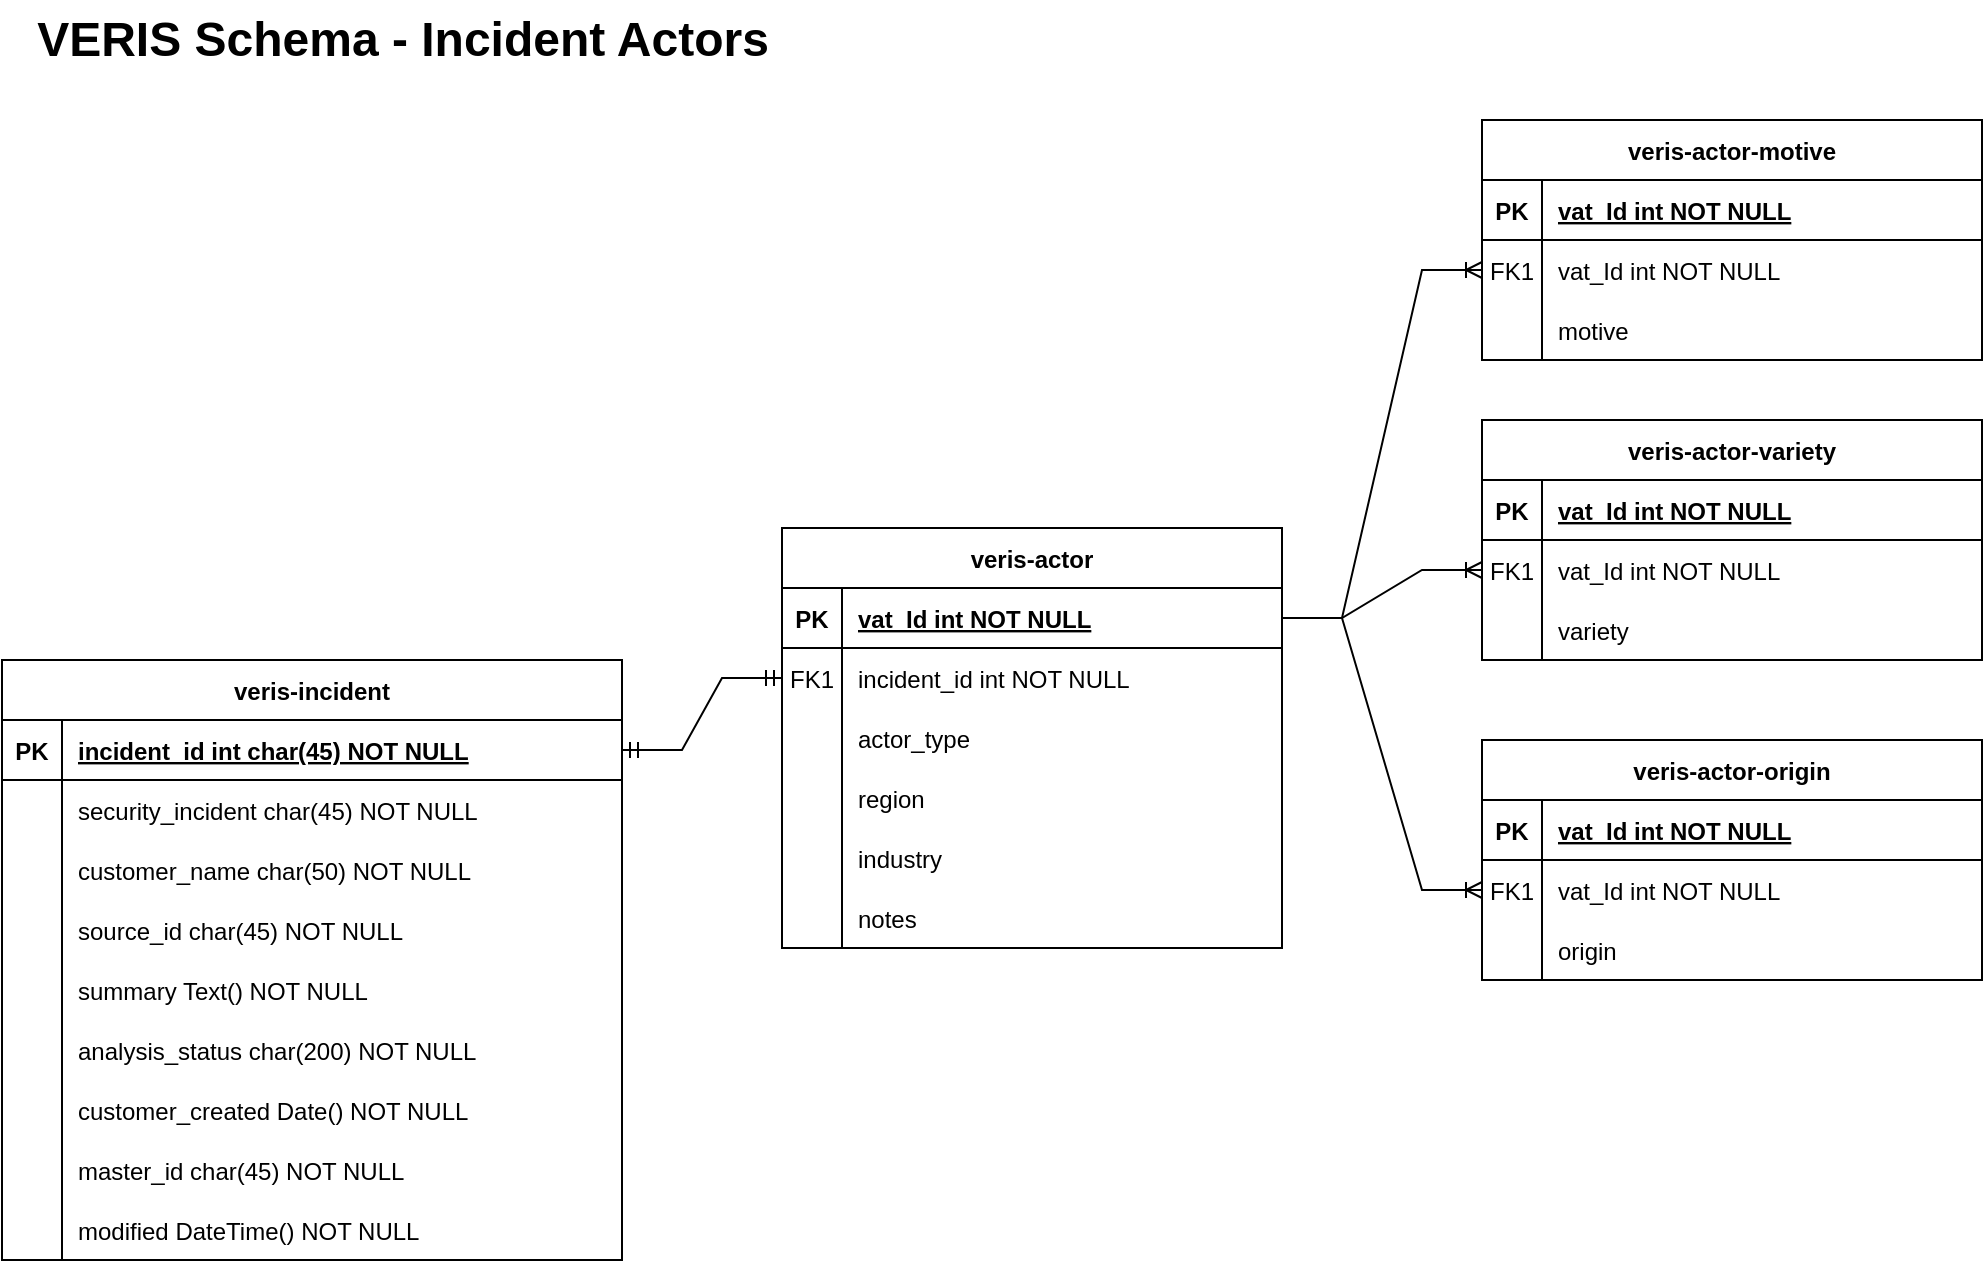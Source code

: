 <mxfile version="21.2.9" type="device">
  <diagram id="R2lEEEUBdFMjLlhIrx00" name="Page-1">
    <mxGraphModel dx="4313" dy="1024" grid="1" gridSize="10" guides="1" tooltips="1" connect="1" arrows="1" fold="1" page="1" pageScale="1" pageWidth="1169" pageHeight="827" math="0" shadow="0" extFonts="Permanent Marker^https://fonts.googleapis.com/css?family=Permanent+Marker">
      <root>
        <mxCell id="0" />
        <mxCell id="1" parent="0" />
        <mxCell id="67E1cfgHXmhB4GO8aQNl-19" value="veris-incident" style="shape=table;startSize=30;container=1;collapsible=1;childLayout=tableLayout;fixedRows=1;rowLines=0;fontStyle=1;align=center;resizeLast=1;" vertex="1" parent="1">
          <mxGeometry x="-2300" y="360" width="310" height="300" as="geometry" />
        </mxCell>
        <mxCell id="67E1cfgHXmhB4GO8aQNl-20" value="" style="shape=partialRectangle;collapsible=0;dropTarget=0;pointerEvents=0;fillColor=none;points=[[0,0.5],[1,0.5]];portConstraint=eastwest;top=0;left=0;right=0;bottom=1;" vertex="1" parent="67E1cfgHXmhB4GO8aQNl-19">
          <mxGeometry y="30" width="310" height="30" as="geometry" />
        </mxCell>
        <mxCell id="67E1cfgHXmhB4GO8aQNl-21" value="PK" style="shape=partialRectangle;overflow=hidden;connectable=0;fillColor=none;top=0;left=0;bottom=0;right=0;fontStyle=1;" vertex="1" parent="67E1cfgHXmhB4GO8aQNl-20">
          <mxGeometry width="30" height="30" as="geometry">
            <mxRectangle width="30" height="30" as="alternateBounds" />
          </mxGeometry>
        </mxCell>
        <mxCell id="67E1cfgHXmhB4GO8aQNl-22" value="incident_id int char(45) NOT NULL " style="shape=partialRectangle;overflow=hidden;connectable=0;fillColor=none;top=0;left=0;bottom=0;right=0;align=left;spacingLeft=6;fontStyle=5;" vertex="1" parent="67E1cfgHXmhB4GO8aQNl-20">
          <mxGeometry x="30" width="280" height="30" as="geometry">
            <mxRectangle width="280" height="30" as="alternateBounds" />
          </mxGeometry>
        </mxCell>
        <mxCell id="67E1cfgHXmhB4GO8aQNl-23" value="" style="shape=partialRectangle;collapsible=0;dropTarget=0;pointerEvents=0;fillColor=none;points=[[0,0.5],[1,0.5]];portConstraint=eastwest;top=0;left=0;right=0;bottom=0;" vertex="1" parent="67E1cfgHXmhB4GO8aQNl-19">
          <mxGeometry y="60" width="310" height="30" as="geometry" />
        </mxCell>
        <mxCell id="67E1cfgHXmhB4GO8aQNl-24" value="" style="shape=partialRectangle;overflow=hidden;connectable=0;fillColor=none;top=0;left=0;bottom=0;right=0;" vertex="1" parent="67E1cfgHXmhB4GO8aQNl-23">
          <mxGeometry width="30" height="30" as="geometry">
            <mxRectangle width="30" height="30" as="alternateBounds" />
          </mxGeometry>
        </mxCell>
        <mxCell id="67E1cfgHXmhB4GO8aQNl-25" value="security_incident char(45) NOT NULL" style="shape=partialRectangle;overflow=hidden;connectable=0;fillColor=none;top=0;left=0;bottom=0;right=0;align=left;spacingLeft=6;" vertex="1" parent="67E1cfgHXmhB4GO8aQNl-23">
          <mxGeometry x="30" width="280" height="30" as="geometry">
            <mxRectangle width="280" height="30" as="alternateBounds" />
          </mxGeometry>
        </mxCell>
        <mxCell id="67E1cfgHXmhB4GO8aQNl-26" value="" style="shape=partialRectangle;collapsible=0;dropTarget=0;pointerEvents=0;fillColor=none;points=[[0,0.5],[1,0.5]];portConstraint=eastwest;top=0;left=0;right=0;bottom=0;" vertex="1" parent="67E1cfgHXmhB4GO8aQNl-19">
          <mxGeometry y="90" width="310" height="30" as="geometry" />
        </mxCell>
        <mxCell id="67E1cfgHXmhB4GO8aQNl-27" value="" style="shape=partialRectangle;overflow=hidden;connectable=0;fillColor=none;top=0;left=0;bottom=0;right=0;" vertex="1" parent="67E1cfgHXmhB4GO8aQNl-26">
          <mxGeometry width="30" height="30" as="geometry">
            <mxRectangle width="30" height="30" as="alternateBounds" />
          </mxGeometry>
        </mxCell>
        <mxCell id="67E1cfgHXmhB4GO8aQNl-28" value="customer_name char(50) NOT NULL" style="shape=partialRectangle;overflow=hidden;connectable=0;fillColor=none;top=0;left=0;bottom=0;right=0;align=left;spacingLeft=6;" vertex="1" parent="67E1cfgHXmhB4GO8aQNl-26">
          <mxGeometry x="30" width="280" height="30" as="geometry">
            <mxRectangle width="280" height="30" as="alternateBounds" />
          </mxGeometry>
        </mxCell>
        <mxCell id="67E1cfgHXmhB4GO8aQNl-29" value="" style="shape=partialRectangle;collapsible=0;dropTarget=0;pointerEvents=0;fillColor=none;points=[[0,0.5],[1,0.5]];portConstraint=eastwest;top=0;left=0;right=0;bottom=0;" vertex="1" parent="67E1cfgHXmhB4GO8aQNl-19">
          <mxGeometry y="120" width="310" height="30" as="geometry" />
        </mxCell>
        <mxCell id="67E1cfgHXmhB4GO8aQNl-30" value="" style="shape=partialRectangle;overflow=hidden;connectable=0;fillColor=none;top=0;left=0;bottom=0;right=0;" vertex="1" parent="67E1cfgHXmhB4GO8aQNl-29">
          <mxGeometry width="30" height="30" as="geometry">
            <mxRectangle width="30" height="30" as="alternateBounds" />
          </mxGeometry>
        </mxCell>
        <mxCell id="67E1cfgHXmhB4GO8aQNl-31" value="source_id char(45) NOT NULL" style="shape=partialRectangle;overflow=hidden;connectable=0;fillColor=none;top=0;left=0;bottom=0;right=0;align=left;spacingLeft=6;" vertex="1" parent="67E1cfgHXmhB4GO8aQNl-29">
          <mxGeometry x="30" width="280" height="30" as="geometry">
            <mxRectangle width="280" height="30" as="alternateBounds" />
          </mxGeometry>
        </mxCell>
        <mxCell id="67E1cfgHXmhB4GO8aQNl-32" value="" style="shape=partialRectangle;collapsible=0;dropTarget=0;pointerEvents=0;fillColor=none;points=[[0,0.5],[1,0.5]];portConstraint=eastwest;top=0;left=0;right=0;bottom=0;" vertex="1" parent="67E1cfgHXmhB4GO8aQNl-19">
          <mxGeometry y="150" width="310" height="30" as="geometry" />
        </mxCell>
        <mxCell id="67E1cfgHXmhB4GO8aQNl-33" value="" style="shape=partialRectangle;overflow=hidden;connectable=0;fillColor=none;top=0;left=0;bottom=0;right=0;" vertex="1" parent="67E1cfgHXmhB4GO8aQNl-32">
          <mxGeometry width="30" height="30" as="geometry">
            <mxRectangle width="30" height="30" as="alternateBounds" />
          </mxGeometry>
        </mxCell>
        <mxCell id="67E1cfgHXmhB4GO8aQNl-34" value="summary Text() NOT NULL" style="shape=partialRectangle;overflow=hidden;connectable=0;fillColor=none;top=0;left=0;bottom=0;right=0;align=left;spacingLeft=6;" vertex="1" parent="67E1cfgHXmhB4GO8aQNl-32">
          <mxGeometry x="30" width="280" height="30" as="geometry">
            <mxRectangle width="280" height="30" as="alternateBounds" />
          </mxGeometry>
        </mxCell>
        <mxCell id="67E1cfgHXmhB4GO8aQNl-35" value="" style="shape=partialRectangle;collapsible=0;dropTarget=0;pointerEvents=0;fillColor=none;points=[[0,0.5],[1,0.5]];portConstraint=eastwest;top=0;left=0;right=0;bottom=0;" vertex="1" parent="67E1cfgHXmhB4GO8aQNl-19">
          <mxGeometry y="180" width="310" height="30" as="geometry" />
        </mxCell>
        <mxCell id="67E1cfgHXmhB4GO8aQNl-36" value="" style="shape=partialRectangle;overflow=hidden;connectable=0;fillColor=none;top=0;left=0;bottom=0;right=0;" vertex="1" parent="67E1cfgHXmhB4GO8aQNl-35">
          <mxGeometry width="30" height="30" as="geometry">
            <mxRectangle width="30" height="30" as="alternateBounds" />
          </mxGeometry>
        </mxCell>
        <mxCell id="67E1cfgHXmhB4GO8aQNl-37" value="analysis_status char(200) NOT NULL" style="shape=partialRectangle;overflow=hidden;connectable=0;fillColor=none;top=0;left=0;bottom=0;right=0;align=left;spacingLeft=6;" vertex="1" parent="67E1cfgHXmhB4GO8aQNl-35">
          <mxGeometry x="30" width="280" height="30" as="geometry">
            <mxRectangle width="280" height="30" as="alternateBounds" />
          </mxGeometry>
        </mxCell>
        <mxCell id="67E1cfgHXmhB4GO8aQNl-38" value="" style="shape=partialRectangle;collapsible=0;dropTarget=0;pointerEvents=0;fillColor=none;points=[[0,0.5],[1,0.5]];portConstraint=eastwest;top=0;left=0;right=0;bottom=0;" vertex="1" parent="67E1cfgHXmhB4GO8aQNl-19">
          <mxGeometry y="210" width="310" height="30" as="geometry" />
        </mxCell>
        <mxCell id="67E1cfgHXmhB4GO8aQNl-39" value="" style="shape=partialRectangle;overflow=hidden;connectable=0;fillColor=none;top=0;left=0;bottom=0;right=0;" vertex="1" parent="67E1cfgHXmhB4GO8aQNl-38">
          <mxGeometry width="30" height="30" as="geometry">
            <mxRectangle width="30" height="30" as="alternateBounds" />
          </mxGeometry>
        </mxCell>
        <mxCell id="67E1cfgHXmhB4GO8aQNl-40" value="customer_created Date() NOT NULL" style="shape=partialRectangle;overflow=hidden;connectable=0;fillColor=none;top=0;left=0;bottom=0;right=0;align=left;spacingLeft=6;" vertex="1" parent="67E1cfgHXmhB4GO8aQNl-38">
          <mxGeometry x="30" width="280" height="30" as="geometry">
            <mxRectangle width="280" height="30" as="alternateBounds" />
          </mxGeometry>
        </mxCell>
        <mxCell id="67E1cfgHXmhB4GO8aQNl-41" value="" style="shape=partialRectangle;collapsible=0;dropTarget=0;pointerEvents=0;fillColor=none;points=[[0,0.5],[1,0.5]];portConstraint=eastwest;top=0;left=0;right=0;bottom=0;" vertex="1" parent="67E1cfgHXmhB4GO8aQNl-19">
          <mxGeometry y="240" width="310" height="30" as="geometry" />
        </mxCell>
        <mxCell id="67E1cfgHXmhB4GO8aQNl-42" value="" style="shape=partialRectangle;overflow=hidden;connectable=0;fillColor=none;top=0;left=0;bottom=0;right=0;" vertex="1" parent="67E1cfgHXmhB4GO8aQNl-41">
          <mxGeometry width="30" height="30" as="geometry">
            <mxRectangle width="30" height="30" as="alternateBounds" />
          </mxGeometry>
        </mxCell>
        <mxCell id="67E1cfgHXmhB4GO8aQNl-43" value="master_id char(45) NOT NULL" style="shape=partialRectangle;overflow=hidden;connectable=0;fillColor=none;top=0;left=0;bottom=0;right=0;align=left;spacingLeft=6;" vertex="1" parent="67E1cfgHXmhB4GO8aQNl-41">
          <mxGeometry x="30" width="280" height="30" as="geometry">
            <mxRectangle width="280" height="30" as="alternateBounds" />
          </mxGeometry>
        </mxCell>
        <mxCell id="67E1cfgHXmhB4GO8aQNl-44" value="" style="shape=partialRectangle;collapsible=0;dropTarget=0;pointerEvents=0;fillColor=none;points=[[0,0.5],[1,0.5]];portConstraint=eastwest;top=0;left=0;right=0;bottom=0;" vertex="1" parent="67E1cfgHXmhB4GO8aQNl-19">
          <mxGeometry y="270" width="310" height="30" as="geometry" />
        </mxCell>
        <mxCell id="67E1cfgHXmhB4GO8aQNl-45" value="" style="shape=partialRectangle;overflow=hidden;connectable=0;fillColor=none;top=0;left=0;bottom=0;right=0;" vertex="1" parent="67E1cfgHXmhB4GO8aQNl-44">
          <mxGeometry width="30" height="30" as="geometry">
            <mxRectangle width="30" height="30" as="alternateBounds" />
          </mxGeometry>
        </mxCell>
        <mxCell id="67E1cfgHXmhB4GO8aQNl-46" value="modified DateTime() NOT NULL" style="shape=partialRectangle;overflow=hidden;connectable=0;fillColor=none;top=0;left=0;bottom=0;right=0;align=left;spacingLeft=6;" vertex="1" parent="67E1cfgHXmhB4GO8aQNl-44">
          <mxGeometry x="30" width="280" height="30" as="geometry">
            <mxRectangle width="280" height="30" as="alternateBounds" />
          </mxGeometry>
        </mxCell>
        <mxCell id="67E1cfgHXmhB4GO8aQNl-100" value="veris-actor" style="shape=table;startSize=30;container=1;collapsible=1;childLayout=tableLayout;fixedRows=1;rowLines=0;fontStyle=1;align=center;resizeLast=1;" vertex="1" parent="1">
          <mxGeometry x="-1910" y="294" width="250" height="210" as="geometry" />
        </mxCell>
        <mxCell id="67E1cfgHXmhB4GO8aQNl-101" value="" style="shape=partialRectangle;collapsible=0;dropTarget=0;pointerEvents=0;fillColor=none;points=[[0,0.5],[1,0.5]];portConstraint=eastwest;top=0;left=0;right=0;bottom=1;" vertex="1" parent="67E1cfgHXmhB4GO8aQNl-100">
          <mxGeometry y="30" width="250" height="30" as="geometry" />
        </mxCell>
        <mxCell id="67E1cfgHXmhB4GO8aQNl-102" value="PK" style="shape=partialRectangle;overflow=hidden;connectable=0;fillColor=none;top=0;left=0;bottom=0;right=0;fontStyle=1;" vertex="1" parent="67E1cfgHXmhB4GO8aQNl-101">
          <mxGeometry width="30" height="30" as="geometry">
            <mxRectangle width="30" height="30" as="alternateBounds" />
          </mxGeometry>
        </mxCell>
        <mxCell id="67E1cfgHXmhB4GO8aQNl-103" value="vat_Id int NOT NULL " style="shape=partialRectangle;overflow=hidden;connectable=0;fillColor=none;top=0;left=0;bottom=0;right=0;align=left;spacingLeft=6;fontStyle=5;" vertex="1" parent="67E1cfgHXmhB4GO8aQNl-101">
          <mxGeometry x="30" width="220" height="30" as="geometry">
            <mxRectangle width="220" height="30" as="alternateBounds" />
          </mxGeometry>
        </mxCell>
        <mxCell id="67E1cfgHXmhB4GO8aQNl-104" value="" style="shape=partialRectangle;collapsible=0;dropTarget=0;pointerEvents=0;fillColor=none;points=[[0,0.5],[1,0.5]];portConstraint=eastwest;top=0;left=0;right=0;bottom=0;" vertex="1" parent="67E1cfgHXmhB4GO8aQNl-100">
          <mxGeometry y="60" width="250" height="30" as="geometry" />
        </mxCell>
        <mxCell id="67E1cfgHXmhB4GO8aQNl-105" value="FK1" style="shape=partialRectangle;overflow=hidden;connectable=0;fillColor=none;top=0;left=0;bottom=0;right=0;" vertex="1" parent="67E1cfgHXmhB4GO8aQNl-104">
          <mxGeometry width="30" height="30" as="geometry">
            <mxRectangle width="30" height="30" as="alternateBounds" />
          </mxGeometry>
        </mxCell>
        <mxCell id="67E1cfgHXmhB4GO8aQNl-106" value="incident_id int NOT NULL" style="shape=partialRectangle;overflow=hidden;connectable=0;fillColor=none;top=0;left=0;bottom=0;right=0;align=left;spacingLeft=6;" vertex="1" parent="67E1cfgHXmhB4GO8aQNl-104">
          <mxGeometry x="30" width="220" height="30" as="geometry">
            <mxRectangle width="220" height="30" as="alternateBounds" />
          </mxGeometry>
        </mxCell>
        <mxCell id="67E1cfgHXmhB4GO8aQNl-107" value="" style="shape=partialRectangle;collapsible=0;dropTarget=0;pointerEvents=0;fillColor=none;points=[[0,0.5],[1,0.5]];portConstraint=eastwest;top=0;left=0;right=0;bottom=0;" vertex="1" parent="67E1cfgHXmhB4GO8aQNl-100">
          <mxGeometry y="90" width="250" height="30" as="geometry" />
        </mxCell>
        <mxCell id="67E1cfgHXmhB4GO8aQNl-108" value="" style="shape=partialRectangle;overflow=hidden;connectable=0;fillColor=none;top=0;left=0;bottom=0;right=0;" vertex="1" parent="67E1cfgHXmhB4GO8aQNl-107">
          <mxGeometry width="30" height="30" as="geometry">
            <mxRectangle width="30" height="30" as="alternateBounds" />
          </mxGeometry>
        </mxCell>
        <mxCell id="67E1cfgHXmhB4GO8aQNl-109" value="actor_type" style="shape=partialRectangle;overflow=hidden;connectable=0;fillColor=none;top=0;left=0;bottom=0;right=0;align=left;spacingLeft=6;" vertex="1" parent="67E1cfgHXmhB4GO8aQNl-107">
          <mxGeometry x="30" width="220" height="30" as="geometry">
            <mxRectangle width="220" height="30" as="alternateBounds" />
          </mxGeometry>
        </mxCell>
        <mxCell id="67E1cfgHXmhB4GO8aQNl-388" value="" style="shape=partialRectangle;collapsible=0;dropTarget=0;pointerEvents=0;fillColor=none;points=[[0,0.5],[1,0.5]];portConstraint=eastwest;top=0;left=0;right=0;bottom=0;" vertex="1" parent="67E1cfgHXmhB4GO8aQNl-100">
          <mxGeometry y="120" width="250" height="30" as="geometry" />
        </mxCell>
        <mxCell id="67E1cfgHXmhB4GO8aQNl-389" value="" style="shape=partialRectangle;overflow=hidden;connectable=0;fillColor=none;top=0;left=0;bottom=0;right=0;" vertex="1" parent="67E1cfgHXmhB4GO8aQNl-388">
          <mxGeometry width="30" height="30" as="geometry">
            <mxRectangle width="30" height="30" as="alternateBounds" />
          </mxGeometry>
        </mxCell>
        <mxCell id="67E1cfgHXmhB4GO8aQNl-390" value="region" style="shape=partialRectangle;overflow=hidden;connectable=0;fillColor=none;top=0;left=0;bottom=0;right=0;align=left;spacingLeft=6;" vertex="1" parent="67E1cfgHXmhB4GO8aQNl-388">
          <mxGeometry x="30" width="220" height="30" as="geometry">
            <mxRectangle width="220" height="30" as="alternateBounds" />
          </mxGeometry>
        </mxCell>
        <mxCell id="67E1cfgHXmhB4GO8aQNl-391" value="" style="shape=partialRectangle;collapsible=0;dropTarget=0;pointerEvents=0;fillColor=none;points=[[0,0.5],[1,0.5]];portConstraint=eastwest;top=0;left=0;right=0;bottom=0;" vertex="1" parent="67E1cfgHXmhB4GO8aQNl-100">
          <mxGeometry y="150" width="250" height="30" as="geometry" />
        </mxCell>
        <mxCell id="67E1cfgHXmhB4GO8aQNl-392" value="" style="shape=partialRectangle;overflow=hidden;connectable=0;fillColor=none;top=0;left=0;bottom=0;right=0;" vertex="1" parent="67E1cfgHXmhB4GO8aQNl-391">
          <mxGeometry width="30" height="30" as="geometry">
            <mxRectangle width="30" height="30" as="alternateBounds" />
          </mxGeometry>
        </mxCell>
        <mxCell id="67E1cfgHXmhB4GO8aQNl-393" value="industry" style="shape=partialRectangle;overflow=hidden;connectable=0;fillColor=none;top=0;left=0;bottom=0;right=0;align=left;spacingLeft=6;" vertex="1" parent="67E1cfgHXmhB4GO8aQNl-391">
          <mxGeometry x="30" width="220" height="30" as="geometry">
            <mxRectangle width="220" height="30" as="alternateBounds" />
          </mxGeometry>
        </mxCell>
        <mxCell id="67E1cfgHXmhB4GO8aQNl-394" value="" style="shape=partialRectangle;collapsible=0;dropTarget=0;pointerEvents=0;fillColor=none;points=[[0,0.5],[1,0.5]];portConstraint=eastwest;top=0;left=0;right=0;bottom=0;" vertex="1" parent="67E1cfgHXmhB4GO8aQNl-100">
          <mxGeometry y="180" width="250" height="30" as="geometry" />
        </mxCell>
        <mxCell id="67E1cfgHXmhB4GO8aQNl-395" value="" style="shape=partialRectangle;overflow=hidden;connectable=0;fillColor=none;top=0;left=0;bottom=0;right=0;" vertex="1" parent="67E1cfgHXmhB4GO8aQNl-394">
          <mxGeometry width="30" height="30" as="geometry">
            <mxRectangle width="30" height="30" as="alternateBounds" />
          </mxGeometry>
        </mxCell>
        <mxCell id="67E1cfgHXmhB4GO8aQNl-396" value="notes" style="shape=partialRectangle;overflow=hidden;connectable=0;fillColor=none;top=0;left=0;bottom=0;right=0;align=left;spacingLeft=6;" vertex="1" parent="67E1cfgHXmhB4GO8aQNl-394">
          <mxGeometry x="30" width="220" height="30" as="geometry">
            <mxRectangle width="220" height="30" as="alternateBounds" />
          </mxGeometry>
        </mxCell>
        <mxCell id="67E1cfgHXmhB4GO8aQNl-341" value="VERIS Schema - Incident Actors" style="text;strokeColor=none;fillColor=none;html=1;fontSize=24;fontStyle=1;verticalAlign=middle;align=center;" vertex="1" parent="1">
          <mxGeometry x="-2150" y="30" width="100" height="40" as="geometry" />
        </mxCell>
        <mxCell id="67E1cfgHXmhB4GO8aQNl-342" value="" style="edgeStyle=entityRelationEdgeStyle;fontSize=12;html=1;endArrow=ERmandOne;startArrow=ERmandOne;rounded=0;exitX=1;exitY=0.5;exitDx=0;exitDy=0;entryX=0;entryY=0.5;entryDx=0;entryDy=0;" edge="1" parent="1" source="67E1cfgHXmhB4GO8aQNl-20" target="67E1cfgHXmhB4GO8aQNl-104">
          <mxGeometry width="100" height="100" relative="1" as="geometry">
            <mxPoint x="-1630" y="510" as="sourcePoint" />
            <mxPoint x="-1530" y="410" as="targetPoint" />
          </mxGeometry>
        </mxCell>
        <mxCell id="67E1cfgHXmhB4GO8aQNl-344" value="veris-actor-motive" style="shape=table;startSize=30;container=1;collapsible=1;childLayout=tableLayout;fixedRows=1;rowLines=0;fontStyle=1;align=center;resizeLast=1;" vertex="1" parent="1">
          <mxGeometry x="-1560" y="90" width="250" height="120" as="geometry" />
        </mxCell>
        <mxCell id="67E1cfgHXmhB4GO8aQNl-345" value="" style="shape=partialRectangle;collapsible=0;dropTarget=0;pointerEvents=0;fillColor=none;points=[[0,0.5],[1,0.5]];portConstraint=eastwest;top=0;left=0;right=0;bottom=1;" vertex="1" parent="67E1cfgHXmhB4GO8aQNl-344">
          <mxGeometry y="30" width="250" height="30" as="geometry" />
        </mxCell>
        <mxCell id="67E1cfgHXmhB4GO8aQNl-346" value="PK" style="shape=partialRectangle;overflow=hidden;connectable=0;fillColor=none;top=0;left=0;bottom=0;right=0;fontStyle=1;" vertex="1" parent="67E1cfgHXmhB4GO8aQNl-345">
          <mxGeometry width="30" height="30" as="geometry">
            <mxRectangle width="30" height="30" as="alternateBounds" />
          </mxGeometry>
        </mxCell>
        <mxCell id="67E1cfgHXmhB4GO8aQNl-347" value="vat_Id int NOT NULL " style="shape=partialRectangle;overflow=hidden;connectable=0;fillColor=none;top=0;left=0;bottom=0;right=0;align=left;spacingLeft=6;fontStyle=5;" vertex="1" parent="67E1cfgHXmhB4GO8aQNl-345">
          <mxGeometry x="30" width="220" height="30" as="geometry">
            <mxRectangle width="220" height="30" as="alternateBounds" />
          </mxGeometry>
        </mxCell>
        <mxCell id="67E1cfgHXmhB4GO8aQNl-348" value="" style="shape=partialRectangle;collapsible=0;dropTarget=0;pointerEvents=0;fillColor=none;points=[[0,0.5],[1,0.5]];portConstraint=eastwest;top=0;left=0;right=0;bottom=0;" vertex="1" parent="67E1cfgHXmhB4GO8aQNl-344">
          <mxGeometry y="60" width="250" height="30" as="geometry" />
        </mxCell>
        <mxCell id="67E1cfgHXmhB4GO8aQNl-349" value="FK1" style="shape=partialRectangle;overflow=hidden;connectable=0;fillColor=none;top=0;left=0;bottom=0;right=0;" vertex="1" parent="67E1cfgHXmhB4GO8aQNl-348">
          <mxGeometry width="30" height="30" as="geometry">
            <mxRectangle width="30" height="30" as="alternateBounds" />
          </mxGeometry>
        </mxCell>
        <mxCell id="67E1cfgHXmhB4GO8aQNl-350" value="vat_Id int NOT NULL" style="shape=partialRectangle;overflow=hidden;connectable=0;fillColor=none;top=0;left=0;bottom=0;right=0;align=left;spacingLeft=6;" vertex="1" parent="67E1cfgHXmhB4GO8aQNl-348">
          <mxGeometry x="30" width="220" height="30" as="geometry">
            <mxRectangle width="220" height="30" as="alternateBounds" />
          </mxGeometry>
        </mxCell>
        <mxCell id="67E1cfgHXmhB4GO8aQNl-351" value="" style="shape=partialRectangle;collapsible=0;dropTarget=0;pointerEvents=0;fillColor=none;points=[[0,0.5],[1,0.5]];portConstraint=eastwest;top=0;left=0;right=0;bottom=0;" vertex="1" parent="67E1cfgHXmhB4GO8aQNl-344">
          <mxGeometry y="90" width="250" height="30" as="geometry" />
        </mxCell>
        <mxCell id="67E1cfgHXmhB4GO8aQNl-352" value="" style="shape=partialRectangle;overflow=hidden;connectable=0;fillColor=none;top=0;left=0;bottom=0;right=0;" vertex="1" parent="67E1cfgHXmhB4GO8aQNl-351">
          <mxGeometry width="30" height="30" as="geometry">
            <mxRectangle width="30" height="30" as="alternateBounds" />
          </mxGeometry>
        </mxCell>
        <mxCell id="67E1cfgHXmhB4GO8aQNl-353" value="motive" style="shape=partialRectangle;overflow=hidden;connectable=0;fillColor=none;top=0;left=0;bottom=0;right=0;align=left;spacingLeft=6;" vertex="1" parent="67E1cfgHXmhB4GO8aQNl-351">
          <mxGeometry x="30" width="220" height="30" as="geometry">
            <mxRectangle width="220" height="30" as="alternateBounds" />
          </mxGeometry>
        </mxCell>
        <mxCell id="67E1cfgHXmhB4GO8aQNl-354" value="veris-actor-variety" style="shape=table;startSize=30;container=1;collapsible=1;childLayout=tableLayout;fixedRows=1;rowLines=0;fontStyle=1;align=center;resizeLast=1;" vertex="1" parent="1">
          <mxGeometry x="-1560" y="240" width="250" height="120" as="geometry" />
        </mxCell>
        <mxCell id="67E1cfgHXmhB4GO8aQNl-355" value="" style="shape=partialRectangle;collapsible=0;dropTarget=0;pointerEvents=0;fillColor=none;points=[[0,0.5],[1,0.5]];portConstraint=eastwest;top=0;left=0;right=0;bottom=1;" vertex="1" parent="67E1cfgHXmhB4GO8aQNl-354">
          <mxGeometry y="30" width="250" height="30" as="geometry" />
        </mxCell>
        <mxCell id="67E1cfgHXmhB4GO8aQNl-356" value="PK" style="shape=partialRectangle;overflow=hidden;connectable=0;fillColor=none;top=0;left=0;bottom=0;right=0;fontStyle=1;" vertex="1" parent="67E1cfgHXmhB4GO8aQNl-355">
          <mxGeometry width="30" height="30" as="geometry">
            <mxRectangle width="30" height="30" as="alternateBounds" />
          </mxGeometry>
        </mxCell>
        <mxCell id="67E1cfgHXmhB4GO8aQNl-357" value="vat_Id int NOT NULL " style="shape=partialRectangle;overflow=hidden;connectable=0;fillColor=none;top=0;left=0;bottom=0;right=0;align=left;spacingLeft=6;fontStyle=5;" vertex="1" parent="67E1cfgHXmhB4GO8aQNl-355">
          <mxGeometry x="30" width="220" height="30" as="geometry">
            <mxRectangle width="220" height="30" as="alternateBounds" />
          </mxGeometry>
        </mxCell>
        <mxCell id="67E1cfgHXmhB4GO8aQNl-358" value="" style="shape=partialRectangle;collapsible=0;dropTarget=0;pointerEvents=0;fillColor=none;points=[[0,0.5],[1,0.5]];portConstraint=eastwest;top=0;left=0;right=0;bottom=0;" vertex="1" parent="67E1cfgHXmhB4GO8aQNl-354">
          <mxGeometry y="60" width="250" height="30" as="geometry" />
        </mxCell>
        <mxCell id="67E1cfgHXmhB4GO8aQNl-359" value="FK1" style="shape=partialRectangle;overflow=hidden;connectable=0;fillColor=none;top=0;left=0;bottom=0;right=0;" vertex="1" parent="67E1cfgHXmhB4GO8aQNl-358">
          <mxGeometry width="30" height="30" as="geometry">
            <mxRectangle width="30" height="30" as="alternateBounds" />
          </mxGeometry>
        </mxCell>
        <mxCell id="67E1cfgHXmhB4GO8aQNl-360" value="vat_Id int NOT NULL" style="shape=partialRectangle;overflow=hidden;connectable=0;fillColor=none;top=0;left=0;bottom=0;right=0;align=left;spacingLeft=6;" vertex="1" parent="67E1cfgHXmhB4GO8aQNl-358">
          <mxGeometry x="30" width="220" height="30" as="geometry">
            <mxRectangle width="220" height="30" as="alternateBounds" />
          </mxGeometry>
        </mxCell>
        <mxCell id="67E1cfgHXmhB4GO8aQNl-361" value="" style="shape=partialRectangle;collapsible=0;dropTarget=0;pointerEvents=0;fillColor=none;points=[[0,0.5],[1,0.5]];portConstraint=eastwest;top=0;left=0;right=0;bottom=0;" vertex="1" parent="67E1cfgHXmhB4GO8aQNl-354">
          <mxGeometry y="90" width="250" height="30" as="geometry" />
        </mxCell>
        <mxCell id="67E1cfgHXmhB4GO8aQNl-362" value="" style="shape=partialRectangle;overflow=hidden;connectable=0;fillColor=none;top=0;left=0;bottom=0;right=0;" vertex="1" parent="67E1cfgHXmhB4GO8aQNl-361">
          <mxGeometry width="30" height="30" as="geometry">
            <mxRectangle width="30" height="30" as="alternateBounds" />
          </mxGeometry>
        </mxCell>
        <mxCell id="67E1cfgHXmhB4GO8aQNl-363" value="variety" style="shape=partialRectangle;overflow=hidden;connectable=0;fillColor=none;top=0;left=0;bottom=0;right=0;align=left;spacingLeft=6;" vertex="1" parent="67E1cfgHXmhB4GO8aQNl-361">
          <mxGeometry x="30" width="220" height="30" as="geometry">
            <mxRectangle width="220" height="30" as="alternateBounds" />
          </mxGeometry>
        </mxCell>
        <mxCell id="67E1cfgHXmhB4GO8aQNl-364" value="veris-actor-origin" style="shape=table;startSize=30;container=1;collapsible=1;childLayout=tableLayout;fixedRows=1;rowLines=0;fontStyle=1;align=center;resizeLast=1;" vertex="1" parent="1">
          <mxGeometry x="-1560" y="400" width="250" height="120" as="geometry" />
        </mxCell>
        <mxCell id="67E1cfgHXmhB4GO8aQNl-365" value="" style="shape=partialRectangle;collapsible=0;dropTarget=0;pointerEvents=0;fillColor=none;points=[[0,0.5],[1,0.5]];portConstraint=eastwest;top=0;left=0;right=0;bottom=1;" vertex="1" parent="67E1cfgHXmhB4GO8aQNl-364">
          <mxGeometry y="30" width="250" height="30" as="geometry" />
        </mxCell>
        <mxCell id="67E1cfgHXmhB4GO8aQNl-366" value="PK" style="shape=partialRectangle;overflow=hidden;connectable=0;fillColor=none;top=0;left=0;bottom=0;right=0;fontStyle=1;" vertex="1" parent="67E1cfgHXmhB4GO8aQNl-365">
          <mxGeometry width="30" height="30" as="geometry">
            <mxRectangle width="30" height="30" as="alternateBounds" />
          </mxGeometry>
        </mxCell>
        <mxCell id="67E1cfgHXmhB4GO8aQNl-367" value="vat_Id int NOT NULL " style="shape=partialRectangle;overflow=hidden;connectable=0;fillColor=none;top=0;left=0;bottom=0;right=0;align=left;spacingLeft=6;fontStyle=5;" vertex="1" parent="67E1cfgHXmhB4GO8aQNl-365">
          <mxGeometry x="30" width="220" height="30" as="geometry">
            <mxRectangle width="220" height="30" as="alternateBounds" />
          </mxGeometry>
        </mxCell>
        <mxCell id="67E1cfgHXmhB4GO8aQNl-368" value="" style="shape=partialRectangle;collapsible=0;dropTarget=0;pointerEvents=0;fillColor=none;points=[[0,0.5],[1,0.5]];portConstraint=eastwest;top=0;left=0;right=0;bottom=0;" vertex="1" parent="67E1cfgHXmhB4GO8aQNl-364">
          <mxGeometry y="60" width="250" height="30" as="geometry" />
        </mxCell>
        <mxCell id="67E1cfgHXmhB4GO8aQNl-369" value="FK1" style="shape=partialRectangle;overflow=hidden;connectable=0;fillColor=none;top=0;left=0;bottom=0;right=0;" vertex="1" parent="67E1cfgHXmhB4GO8aQNl-368">
          <mxGeometry width="30" height="30" as="geometry">
            <mxRectangle width="30" height="30" as="alternateBounds" />
          </mxGeometry>
        </mxCell>
        <mxCell id="67E1cfgHXmhB4GO8aQNl-370" value="vat_Id int NOT NULL" style="shape=partialRectangle;overflow=hidden;connectable=0;fillColor=none;top=0;left=0;bottom=0;right=0;align=left;spacingLeft=6;" vertex="1" parent="67E1cfgHXmhB4GO8aQNl-368">
          <mxGeometry x="30" width="220" height="30" as="geometry">
            <mxRectangle width="220" height="30" as="alternateBounds" />
          </mxGeometry>
        </mxCell>
        <mxCell id="67E1cfgHXmhB4GO8aQNl-371" value="" style="shape=partialRectangle;collapsible=0;dropTarget=0;pointerEvents=0;fillColor=none;points=[[0,0.5],[1,0.5]];portConstraint=eastwest;top=0;left=0;right=0;bottom=0;" vertex="1" parent="67E1cfgHXmhB4GO8aQNl-364">
          <mxGeometry y="90" width="250" height="30" as="geometry" />
        </mxCell>
        <mxCell id="67E1cfgHXmhB4GO8aQNl-372" value="" style="shape=partialRectangle;overflow=hidden;connectable=0;fillColor=none;top=0;left=0;bottom=0;right=0;" vertex="1" parent="67E1cfgHXmhB4GO8aQNl-371">
          <mxGeometry width="30" height="30" as="geometry">
            <mxRectangle width="30" height="30" as="alternateBounds" />
          </mxGeometry>
        </mxCell>
        <mxCell id="67E1cfgHXmhB4GO8aQNl-373" value="origin" style="shape=partialRectangle;overflow=hidden;connectable=0;fillColor=none;top=0;left=0;bottom=0;right=0;align=left;spacingLeft=6;" vertex="1" parent="67E1cfgHXmhB4GO8aQNl-371">
          <mxGeometry x="30" width="220" height="30" as="geometry">
            <mxRectangle width="220" height="30" as="alternateBounds" />
          </mxGeometry>
        </mxCell>
        <mxCell id="67E1cfgHXmhB4GO8aQNl-384" value="" style="edgeStyle=entityRelationEdgeStyle;fontSize=12;html=1;endArrow=ERoneToMany;rounded=0;entryX=0;entryY=0.5;entryDx=0;entryDy=0;" edge="1" parent="1" source="67E1cfgHXmhB4GO8aQNl-101" target="67E1cfgHXmhB4GO8aQNl-348">
          <mxGeometry width="100" height="100" relative="1" as="geometry">
            <mxPoint x="-1740" y="620" as="sourcePoint" />
            <mxPoint x="-1640" y="520" as="targetPoint" />
          </mxGeometry>
        </mxCell>
        <mxCell id="67E1cfgHXmhB4GO8aQNl-385" value="" style="edgeStyle=entityRelationEdgeStyle;fontSize=12;html=1;endArrow=ERoneToMany;rounded=0;entryX=0;entryY=0.5;entryDx=0;entryDy=0;exitX=1;exitY=0.5;exitDx=0;exitDy=0;" edge="1" parent="1" source="67E1cfgHXmhB4GO8aQNl-101" target="67E1cfgHXmhB4GO8aQNl-358">
          <mxGeometry width="100" height="100" relative="1" as="geometry">
            <mxPoint x="-1650" y="349" as="sourcePoint" />
            <mxPoint x="-1550" y="175" as="targetPoint" />
          </mxGeometry>
        </mxCell>
        <mxCell id="67E1cfgHXmhB4GO8aQNl-386" value="" style="edgeStyle=entityRelationEdgeStyle;fontSize=12;html=1;endArrow=ERoneToMany;rounded=0;exitX=1;exitY=0.5;exitDx=0;exitDy=0;" edge="1" parent="1" source="67E1cfgHXmhB4GO8aQNl-101" target="67E1cfgHXmhB4GO8aQNl-368">
          <mxGeometry width="100" height="100" relative="1" as="geometry">
            <mxPoint x="-1640" y="359" as="sourcePoint" />
            <mxPoint x="-1540" y="185" as="targetPoint" />
          </mxGeometry>
        </mxCell>
      </root>
    </mxGraphModel>
  </diagram>
</mxfile>
